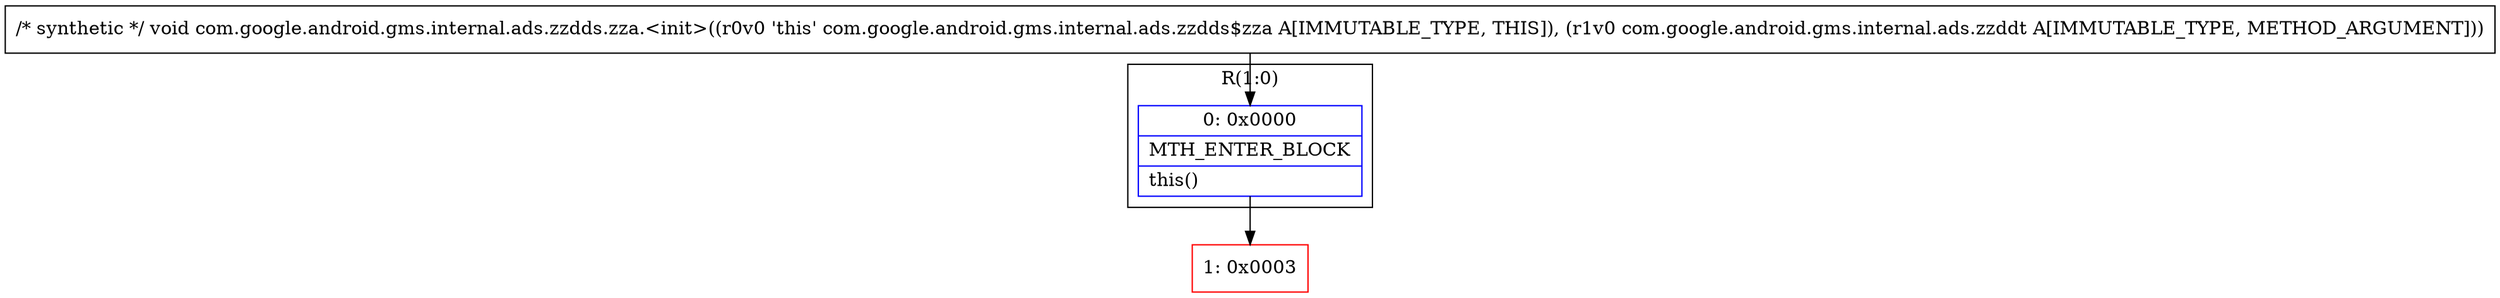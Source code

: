 digraph "CFG forcom.google.android.gms.internal.ads.zzdds.zza.\<init\>(Lcom\/google\/android\/gms\/internal\/ads\/zzddt;)V" {
subgraph cluster_Region_89802059 {
label = "R(1:0)";
node [shape=record,color=blue];
Node_0 [shape=record,label="{0\:\ 0x0000|MTH_ENTER_BLOCK\l|this()\l}"];
}
Node_1 [shape=record,color=red,label="{1\:\ 0x0003}"];
MethodNode[shape=record,label="{\/* synthetic *\/ void com.google.android.gms.internal.ads.zzdds.zza.\<init\>((r0v0 'this' com.google.android.gms.internal.ads.zzdds$zza A[IMMUTABLE_TYPE, THIS]), (r1v0 com.google.android.gms.internal.ads.zzddt A[IMMUTABLE_TYPE, METHOD_ARGUMENT])) }"];
MethodNode -> Node_0;
Node_0 -> Node_1;
}

